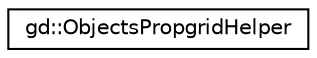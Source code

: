 digraph "Graphical Class Hierarchy"
{
  edge [fontname="Helvetica",fontsize="10",labelfontname="Helvetica",labelfontsize="10"];
  node [fontname="Helvetica",fontsize="10",shape=record];
  rankdir="LR";
  Node1 [label="gd::ObjectsPropgridHelper",height=0.2,width=0.4,color="black", fillcolor="white", style="filled",URL="$classgd_1_1_objects_propgrid_helper.html",tooltip="Helper class used to easily use a wxPropertyGrid so as to view and edit the properties of a gd::Objec..."];
}

